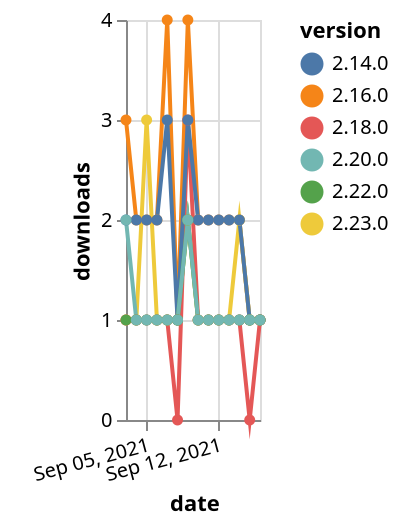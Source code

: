 {"$schema": "https://vega.github.io/schema/vega-lite/v5.json", "description": "A simple bar chart with embedded data.", "data": {"values": [{"date": "2021-09-03", "total": 2595, "delta": 3, "version": "2.16.0"}, {"date": "2021-09-04", "total": 2597, "delta": 2, "version": "2.16.0"}, {"date": "2021-09-05", "total": 2599, "delta": 2, "version": "2.16.0"}, {"date": "2021-09-06", "total": 2601, "delta": 2, "version": "2.16.0"}, {"date": "2021-09-07", "total": 2605, "delta": 4, "version": "2.16.0"}, {"date": "2021-09-08", "total": 2606, "delta": 1, "version": "2.16.0"}, {"date": "2021-09-09", "total": 2610, "delta": 4, "version": "2.16.0"}, {"date": "2021-09-10", "total": 2612, "delta": 2, "version": "2.16.0"}, {"date": "2021-09-11", "total": 2614, "delta": 2, "version": "2.16.0"}, {"date": "2021-09-12", "total": 2616, "delta": 2, "version": "2.16.0"}, {"date": "2021-09-13", "total": 2618, "delta": 2, "version": "2.16.0"}, {"date": "2021-09-14", "total": 2620, "delta": 2, "version": "2.16.0"}, {"date": "2021-09-15", "total": 2621, "delta": 1, "version": "2.16.0"}, {"date": "2021-09-16", "total": 2622, "delta": 1, "version": "2.16.0"}, {"date": "2021-09-03", "total": 173, "delta": 1, "version": "2.23.0"}, {"date": "2021-09-04", "total": 174, "delta": 1, "version": "2.23.0"}, {"date": "2021-09-05", "total": 177, "delta": 3, "version": "2.23.0"}, {"date": "2021-09-06", "total": 178, "delta": 1, "version": "2.23.0"}, {"date": "2021-09-07", "total": 179, "delta": 1, "version": "2.23.0"}, {"date": "2021-09-08", "total": 180, "delta": 1, "version": "2.23.0"}, {"date": "2021-09-09", "total": 182, "delta": 2, "version": "2.23.0"}, {"date": "2021-09-10", "total": 183, "delta": 1, "version": "2.23.0"}, {"date": "2021-09-11", "total": 184, "delta": 1, "version": "2.23.0"}, {"date": "2021-09-12", "total": 185, "delta": 1, "version": "2.23.0"}, {"date": "2021-09-13", "total": 186, "delta": 1, "version": "2.23.0"}, {"date": "2021-09-14", "total": 188, "delta": 2, "version": "2.23.0"}, {"date": "2021-09-15", "total": 189, "delta": 1, "version": "2.23.0"}, {"date": "2021-09-16", "total": 190, "delta": 1, "version": "2.23.0"}, {"date": "2021-09-03", "total": 401, "delta": 1, "version": "2.18.0"}, {"date": "2021-09-04", "total": 402, "delta": 1, "version": "2.18.0"}, {"date": "2021-09-05", "total": 403, "delta": 1, "version": "2.18.0"}, {"date": "2021-09-06", "total": 404, "delta": 1, "version": "2.18.0"}, {"date": "2021-09-07", "total": 405, "delta": 1, "version": "2.18.0"}, {"date": "2021-09-08", "total": 405, "delta": 0, "version": "2.18.0"}, {"date": "2021-09-09", "total": 408, "delta": 3, "version": "2.18.0"}, {"date": "2021-09-10", "total": 409, "delta": 1, "version": "2.18.0"}, {"date": "2021-09-11", "total": 410, "delta": 1, "version": "2.18.0"}, {"date": "2021-09-12", "total": 411, "delta": 1, "version": "2.18.0"}, {"date": "2021-09-13", "total": 412, "delta": 1, "version": "2.18.0"}, {"date": "2021-09-14", "total": 413, "delta": 1, "version": "2.18.0"}, {"date": "2021-09-15", "total": 413, "delta": 0, "version": "2.18.0"}, {"date": "2021-09-16", "total": 414, "delta": 1, "version": "2.18.0"}, {"date": "2021-09-03", "total": 2382, "delta": 2, "version": "2.14.0"}, {"date": "2021-09-04", "total": 2384, "delta": 2, "version": "2.14.0"}, {"date": "2021-09-05", "total": 2386, "delta": 2, "version": "2.14.0"}, {"date": "2021-09-06", "total": 2388, "delta": 2, "version": "2.14.0"}, {"date": "2021-09-07", "total": 2391, "delta": 3, "version": "2.14.0"}, {"date": "2021-09-08", "total": 2392, "delta": 1, "version": "2.14.0"}, {"date": "2021-09-09", "total": 2395, "delta": 3, "version": "2.14.0"}, {"date": "2021-09-10", "total": 2397, "delta": 2, "version": "2.14.0"}, {"date": "2021-09-11", "total": 2399, "delta": 2, "version": "2.14.0"}, {"date": "2021-09-12", "total": 2401, "delta": 2, "version": "2.14.0"}, {"date": "2021-09-13", "total": 2403, "delta": 2, "version": "2.14.0"}, {"date": "2021-09-14", "total": 2405, "delta": 2, "version": "2.14.0"}, {"date": "2021-09-15", "total": 2406, "delta": 1, "version": "2.14.0"}, {"date": "2021-09-16", "total": 2407, "delta": 1, "version": "2.14.0"}, {"date": "2021-09-03", "total": 190, "delta": 1, "version": "2.22.0"}, {"date": "2021-09-04", "total": 191, "delta": 1, "version": "2.22.0"}, {"date": "2021-09-05", "total": 192, "delta": 1, "version": "2.22.0"}, {"date": "2021-09-06", "total": 193, "delta": 1, "version": "2.22.0"}, {"date": "2021-09-07", "total": 194, "delta": 1, "version": "2.22.0"}, {"date": "2021-09-08", "total": 195, "delta": 1, "version": "2.22.0"}, {"date": "2021-09-09", "total": 197, "delta": 2, "version": "2.22.0"}, {"date": "2021-09-10", "total": 198, "delta": 1, "version": "2.22.0"}, {"date": "2021-09-11", "total": 199, "delta": 1, "version": "2.22.0"}, {"date": "2021-09-12", "total": 200, "delta": 1, "version": "2.22.0"}, {"date": "2021-09-13", "total": 201, "delta": 1, "version": "2.22.0"}, {"date": "2021-09-14", "total": 202, "delta": 1, "version": "2.22.0"}, {"date": "2021-09-15", "total": 203, "delta": 1, "version": "2.22.0"}, {"date": "2021-09-16", "total": 204, "delta": 1, "version": "2.22.0"}, {"date": "2021-09-03", "total": 211, "delta": 2, "version": "2.20.0"}, {"date": "2021-09-04", "total": 212, "delta": 1, "version": "2.20.0"}, {"date": "2021-09-05", "total": 213, "delta": 1, "version": "2.20.0"}, {"date": "2021-09-06", "total": 214, "delta": 1, "version": "2.20.0"}, {"date": "2021-09-07", "total": 215, "delta": 1, "version": "2.20.0"}, {"date": "2021-09-08", "total": 216, "delta": 1, "version": "2.20.0"}, {"date": "2021-09-09", "total": 218, "delta": 2, "version": "2.20.0"}, {"date": "2021-09-10", "total": 219, "delta": 1, "version": "2.20.0"}, {"date": "2021-09-11", "total": 220, "delta": 1, "version": "2.20.0"}, {"date": "2021-09-12", "total": 221, "delta": 1, "version": "2.20.0"}, {"date": "2021-09-13", "total": 222, "delta": 1, "version": "2.20.0"}, {"date": "2021-09-14", "total": 223, "delta": 1, "version": "2.20.0"}, {"date": "2021-09-15", "total": 224, "delta": 1, "version": "2.20.0"}, {"date": "2021-09-16", "total": 225, "delta": 1, "version": "2.20.0"}]}, "width": "container", "mark": {"type": "line", "point": {"filled": true}}, "encoding": {"x": {"field": "date", "type": "temporal", "timeUnit": "yearmonthdate", "title": "date", "axis": {"labelAngle": -15}}, "y": {"field": "delta", "type": "quantitative", "title": "downloads"}, "color": {"field": "version", "type": "nominal"}, "tooltip": {"field": "delta"}}}